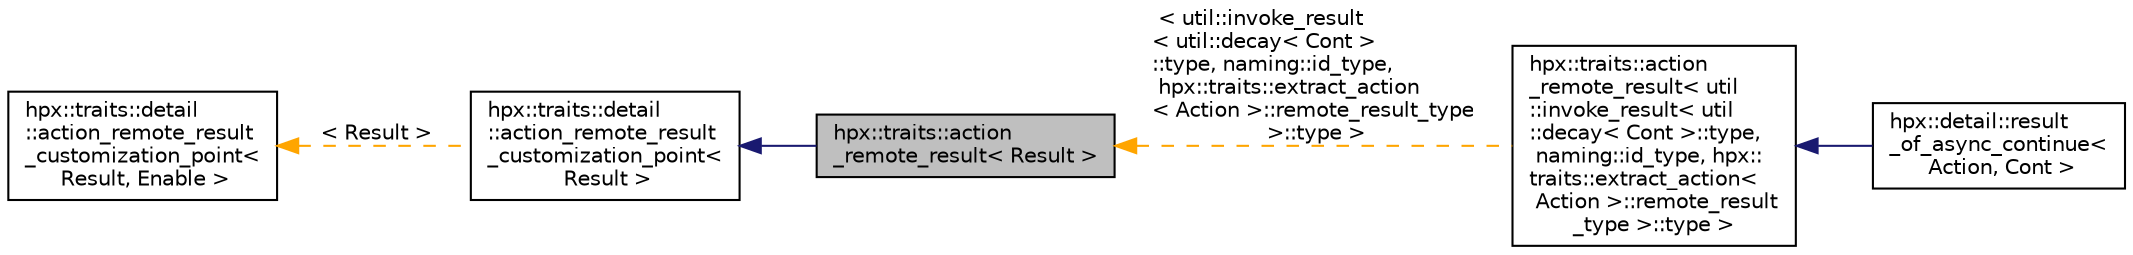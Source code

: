 digraph "hpx::traits::action_remote_result&lt; Result &gt;"
{
  edge [fontname="Helvetica",fontsize="10",labelfontname="Helvetica",labelfontsize="10"];
  node [fontname="Helvetica",fontsize="10",shape=record];
  rankdir="LR";
  Node0 [label="hpx::traits::action\l_remote_result\< Result \>",height=0.2,width=0.4,color="black", fillcolor="grey75", style="filled", fontcolor="black"];
  Node1 -> Node0 [dir="back",color="midnightblue",fontsize="10",style="solid",fontname="Helvetica"];
  Node1 [label="hpx::traits::detail\l::action_remote_result\l_customization_point\<\l Result \>",height=0.2,width=0.4,color="black", fillcolor="white", style="filled",URL="$d8/d1b/structhpx_1_1traits_1_1detail_1_1action__remote__result__customization__point.html"];
  Node2 -> Node1 [dir="back",color="orange",fontsize="10",style="dashed",label=" \< Result \>" ,fontname="Helvetica"];
  Node2 [label="hpx::traits::detail\l::action_remote_result\l_customization_point\<\l Result, Enable \>",height=0.2,width=0.4,color="black", fillcolor="white", style="filled",URL="$d8/d1b/structhpx_1_1traits_1_1detail_1_1action__remote__result__customization__point.html"];
  Node0 -> Node3 [dir="back",color="orange",fontsize="10",style="dashed",label=" \< util::invoke_result\l\< util::decay\< Cont \>\l::type, naming::id_type,\l hpx::traits::extract_action\l\< Action \>::remote_result_type\l \>::type \>" ,fontname="Helvetica"];
  Node3 [label="hpx::traits::action\l_remote_result\< util\l::invoke_result\< util\l::decay\< Cont \>::type,\l naming::id_type, hpx::\ltraits::extract_action\<\l Action \>::remote_result\l_type \>::type \>",height=0.2,width=0.4,color="black", fillcolor="white", style="filled",URL="$d1/dfc/structhpx_1_1traits_1_1action__remote__result.html"];
  Node3 -> Node4 [dir="back",color="midnightblue",fontsize="10",style="solid",fontname="Helvetica"];
  Node4 [label="hpx::detail::result\l_of_async_continue\<\l Action, Cont \>",height=0.2,width=0.4,color="black", fillcolor="white", style="filled",URL="$d4/d60/structhpx_1_1detail_1_1result__of__async__continue.html"];
}
